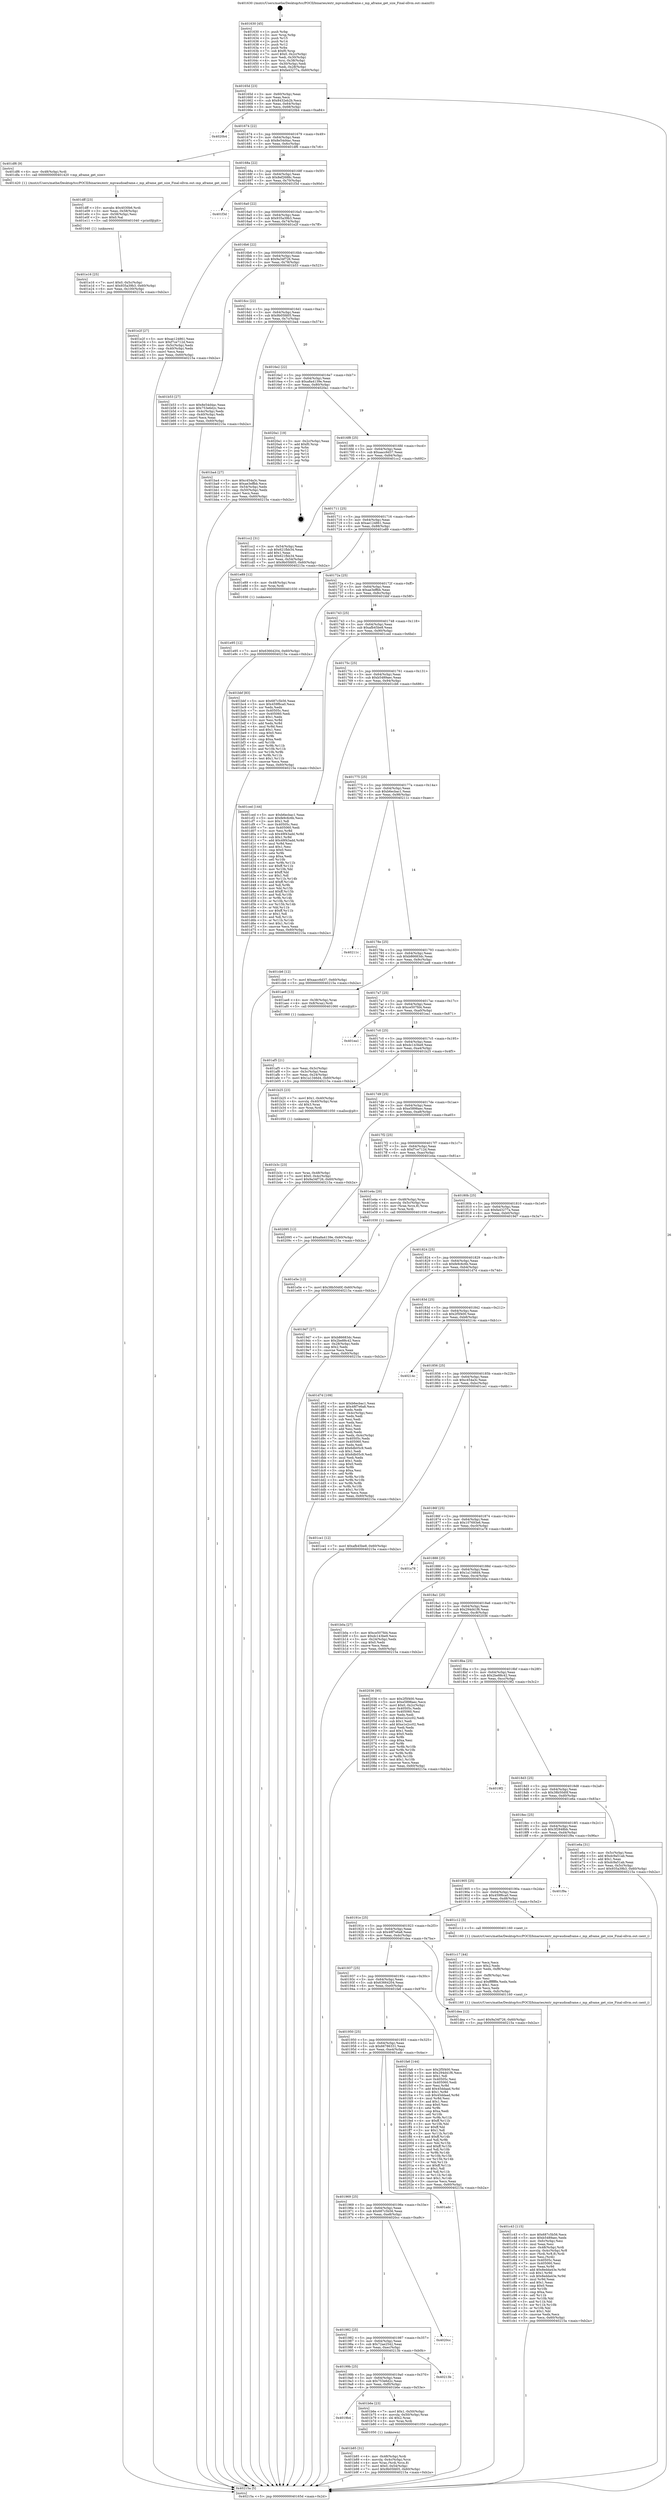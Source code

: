 digraph "0x401630" {
  label = "0x401630 (/mnt/c/Users/mathe/Desktop/tcc/POCII/binaries/extr_mpvaudioaframe.c_mp_aframe_get_size_Final-ollvm.out::main(0))"
  labelloc = "t"
  node[shape=record]

  Entry [label="",width=0.3,height=0.3,shape=circle,fillcolor=black,style=filled]
  "0x40165d" [label="{
     0x40165d [23]\l
     | [instrs]\l
     &nbsp;&nbsp;0x40165d \<+3\>: mov -0x60(%rbp),%eax\l
     &nbsp;&nbsp;0x401660 \<+2\>: mov %eax,%ecx\l
     &nbsp;&nbsp;0x401662 \<+6\>: sub $0x8432eb2b,%ecx\l
     &nbsp;&nbsp;0x401668 \<+3\>: mov %eax,-0x64(%rbp)\l
     &nbsp;&nbsp;0x40166b \<+3\>: mov %ecx,-0x68(%rbp)\l
     &nbsp;&nbsp;0x40166e \<+6\>: je 00000000004020b4 \<main+0xa84\>\l
  }"]
  "0x4020b4" [label="{
     0x4020b4\l
  }", style=dashed]
  "0x401674" [label="{
     0x401674 [22]\l
     | [instrs]\l
     &nbsp;&nbsp;0x401674 \<+5\>: jmp 0000000000401679 \<main+0x49\>\l
     &nbsp;&nbsp;0x401679 \<+3\>: mov -0x64(%rbp),%eax\l
     &nbsp;&nbsp;0x40167c \<+5\>: sub $0x8e54d4ac,%eax\l
     &nbsp;&nbsp;0x401681 \<+3\>: mov %eax,-0x6c(%rbp)\l
     &nbsp;&nbsp;0x401684 \<+6\>: je 0000000000401df6 \<main+0x7c6\>\l
  }"]
  Exit [label="",width=0.3,height=0.3,shape=circle,fillcolor=black,style=filled,peripheries=2]
  "0x401df6" [label="{
     0x401df6 [9]\l
     | [instrs]\l
     &nbsp;&nbsp;0x401df6 \<+4\>: mov -0x48(%rbp),%rdi\l
     &nbsp;&nbsp;0x401dfa \<+5\>: call 0000000000401420 \<mp_aframe_get_size\>\l
     | [calls]\l
     &nbsp;&nbsp;0x401420 \{1\} (/mnt/c/Users/mathe/Desktop/tcc/POCII/binaries/extr_mpvaudioaframe.c_mp_aframe_get_size_Final-ollvm.out::mp_aframe_get_size)\l
  }"]
  "0x40168a" [label="{
     0x40168a [22]\l
     | [instrs]\l
     &nbsp;&nbsp;0x40168a \<+5\>: jmp 000000000040168f \<main+0x5f\>\l
     &nbsp;&nbsp;0x40168f \<+3\>: mov -0x64(%rbp),%eax\l
     &nbsp;&nbsp;0x401692 \<+5\>: sub $0x8ef2688c,%eax\l
     &nbsp;&nbsp;0x401697 \<+3\>: mov %eax,-0x70(%rbp)\l
     &nbsp;&nbsp;0x40169a \<+6\>: je 0000000000401f3d \<main+0x90d\>\l
  }"]
  "0x401e95" [label="{
     0x401e95 [12]\l
     | [instrs]\l
     &nbsp;&nbsp;0x401e95 \<+7\>: movl $0x63664204,-0x60(%rbp)\l
     &nbsp;&nbsp;0x401e9c \<+5\>: jmp 000000000040215a \<main+0xb2a\>\l
  }"]
  "0x401f3d" [label="{
     0x401f3d\l
  }", style=dashed]
  "0x4016a0" [label="{
     0x4016a0 [22]\l
     | [instrs]\l
     &nbsp;&nbsp;0x4016a0 \<+5\>: jmp 00000000004016a5 \<main+0x75\>\l
     &nbsp;&nbsp;0x4016a5 \<+3\>: mov -0x64(%rbp),%eax\l
     &nbsp;&nbsp;0x4016a8 \<+5\>: sub $0x935a39b3,%eax\l
     &nbsp;&nbsp;0x4016ad \<+3\>: mov %eax,-0x74(%rbp)\l
     &nbsp;&nbsp;0x4016b0 \<+6\>: je 0000000000401e2f \<main+0x7ff\>\l
  }"]
  "0x401e5e" [label="{
     0x401e5e [12]\l
     | [instrs]\l
     &nbsp;&nbsp;0x401e5e \<+7\>: movl $0x38b50d0f,-0x60(%rbp)\l
     &nbsp;&nbsp;0x401e65 \<+5\>: jmp 000000000040215a \<main+0xb2a\>\l
  }"]
  "0x401e2f" [label="{
     0x401e2f [27]\l
     | [instrs]\l
     &nbsp;&nbsp;0x401e2f \<+5\>: mov $0xae124861,%eax\l
     &nbsp;&nbsp;0x401e34 \<+5\>: mov $0xf7ce712d,%ecx\l
     &nbsp;&nbsp;0x401e39 \<+3\>: mov -0x5c(%rbp),%edx\l
     &nbsp;&nbsp;0x401e3c \<+3\>: cmp -0x40(%rbp),%edx\l
     &nbsp;&nbsp;0x401e3f \<+3\>: cmovl %ecx,%eax\l
     &nbsp;&nbsp;0x401e42 \<+3\>: mov %eax,-0x60(%rbp)\l
     &nbsp;&nbsp;0x401e45 \<+5\>: jmp 000000000040215a \<main+0xb2a\>\l
  }"]
  "0x4016b6" [label="{
     0x4016b6 [22]\l
     | [instrs]\l
     &nbsp;&nbsp;0x4016b6 \<+5\>: jmp 00000000004016bb \<main+0x8b\>\l
     &nbsp;&nbsp;0x4016bb \<+3\>: mov -0x64(%rbp),%eax\l
     &nbsp;&nbsp;0x4016be \<+5\>: sub $0x9a34f726,%eax\l
     &nbsp;&nbsp;0x4016c3 \<+3\>: mov %eax,-0x78(%rbp)\l
     &nbsp;&nbsp;0x4016c6 \<+6\>: je 0000000000401b53 \<main+0x523\>\l
  }"]
  "0x401e16" [label="{
     0x401e16 [25]\l
     | [instrs]\l
     &nbsp;&nbsp;0x401e16 \<+7\>: movl $0x0,-0x5c(%rbp)\l
     &nbsp;&nbsp;0x401e1d \<+7\>: movl $0x935a39b3,-0x60(%rbp)\l
     &nbsp;&nbsp;0x401e24 \<+6\>: mov %eax,-0x100(%rbp)\l
     &nbsp;&nbsp;0x401e2a \<+5\>: jmp 000000000040215a \<main+0xb2a\>\l
  }"]
  "0x401b53" [label="{
     0x401b53 [27]\l
     | [instrs]\l
     &nbsp;&nbsp;0x401b53 \<+5\>: mov $0x8e54d4ac,%eax\l
     &nbsp;&nbsp;0x401b58 \<+5\>: mov $0x753e6d2c,%ecx\l
     &nbsp;&nbsp;0x401b5d \<+3\>: mov -0x4c(%rbp),%edx\l
     &nbsp;&nbsp;0x401b60 \<+3\>: cmp -0x40(%rbp),%edx\l
     &nbsp;&nbsp;0x401b63 \<+3\>: cmovl %ecx,%eax\l
     &nbsp;&nbsp;0x401b66 \<+3\>: mov %eax,-0x60(%rbp)\l
     &nbsp;&nbsp;0x401b69 \<+5\>: jmp 000000000040215a \<main+0xb2a\>\l
  }"]
  "0x4016cc" [label="{
     0x4016cc [22]\l
     | [instrs]\l
     &nbsp;&nbsp;0x4016cc \<+5\>: jmp 00000000004016d1 \<main+0xa1\>\l
     &nbsp;&nbsp;0x4016d1 \<+3\>: mov -0x64(%rbp),%eax\l
     &nbsp;&nbsp;0x4016d4 \<+5\>: sub $0x9b05fd05,%eax\l
     &nbsp;&nbsp;0x4016d9 \<+3\>: mov %eax,-0x7c(%rbp)\l
     &nbsp;&nbsp;0x4016dc \<+6\>: je 0000000000401ba4 \<main+0x574\>\l
  }"]
  "0x401dff" [label="{
     0x401dff [23]\l
     | [instrs]\l
     &nbsp;&nbsp;0x401dff \<+10\>: movabs $0x4030b6,%rdi\l
     &nbsp;&nbsp;0x401e09 \<+3\>: mov %eax,-0x58(%rbp)\l
     &nbsp;&nbsp;0x401e0c \<+3\>: mov -0x58(%rbp),%esi\l
     &nbsp;&nbsp;0x401e0f \<+2\>: mov $0x0,%al\l
     &nbsp;&nbsp;0x401e11 \<+5\>: call 0000000000401040 \<printf@plt\>\l
     | [calls]\l
     &nbsp;&nbsp;0x401040 \{1\} (unknown)\l
  }"]
  "0x401ba4" [label="{
     0x401ba4 [27]\l
     | [instrs]\l
     &nbsp;&nbsp;0x401ba4 \<+5\>: mov $0xc454a3c,%eax\l
     &nbsp;&nbsp;0x401ba9 \<+5\>: mov $0xae3effbb,%ecx\l
     &nbsp;&nbsp;0x401bae \<+3\>: mov -0x54(%rbp),%edx\l
     &nbsp;&nbsp;0x401bb1 \<+3\>: cmp -0x50(%rbp),%edx\l
     &nbsp;&nbsp;0x401bb4 \<+3\>: cmovl %ecx,%eax\l
     &nbsp;&nbsp;0x401bb7 \<+3\>: mov %eax,-0x60(%rbp)\l
     &nbsp;&nbsp;0x401bba \<+5\>: jmp 000000000040215a \<main+0xb2a\>\l
  }"]
  "0x4016e2" [label="{
     0x4016e2 [22]\l
     | [instrs]\l
     &nbsp;&nbsp;0x4016e2 \<+5\>: jmp 00000000004016e7 \<main+0xb7\>\l
     &nbsp;&nbsp;0x4016e7 \<+3\>: mov -0x64(%rbp),%eax\l
     &nbsp;&nbsp;0x4016ea \<+5\>: sub $0xa8a4139e,%eax\l
     &nbsp;&nbsp;0x4016ef \<+3\>: mov %eax,-0x80(%rbp)\l
     &nbsp;&nbsp;0x4016f2 \<+6\>: je 00000000004020a1 \<main+0xa71\>\l
  }"]
  "0x401c43" [label="{
     0x401c43 [115]\l
     | [instrs]\l
     &nbsp;&nbsp;0x401c43 \<+5\>: mov $0x687c5b56,%ecx\l
     &nbsp;&nbsp;0x401c48 \<+5\>: mov $0xb5489aec,%edx\l
     &nbsp;&nbsp;0x401c4d \<+6\>: mov -0xfc(%rbp),%esi\l
     &nbsp;&nbsp;0x401c53 \<+3\>: imul %eax,%esi\l
     &nbsp;&nbsp;0x401c56 \<+4\>: mov -0x48(%rbp),%rdi\l
     &nbsp;&nbsp;0x401c5a \<+4\>: movslq -0x4c(%rbp),%r8\l
     &nbsp;&nbsp;0x401c5e \<+4\>: mov (%rdi,%r8,8),%rdi\l
     &nbsp;&nbsp;0x401c62 \<+2\>: mov %esi,(%rdi)\l
     &nbsp;&nbsp;0x401c64 \<+7\>: mov 0x40505c,%eax\l
     &nbsp;&nbsp;0x401c6b \<+7\>: mov 0x405060,%esi\l
     &nbsp;&nbsp;0x401c72 \<+3\>: mov %eax,%r9d\l
     &nbsp;&nbsp;0x401c75 \<+7\>: add $0x8edda43e,%r9d\l
     &nbsp;&nbsp;0x401c7c \<+4\>: sub $0x1,%r9d\l
     &nbsp;&nbsp;0x401c80 \<+7\>: sub $0x8edda43e,%r9d\l
     &nbsp;&nbsp;0x401c87 \<+4\>: imul %r9d,%eax\l
     &nbsp;&nbsp;0x401c8b \<+3\>: and $0x1,%eax\l
     &nbsp;&nbsp;0x401c8e \<+3\>: cmp $0x0,%eax\l
     &nbsp;&nbsp;0x401c91 \<+4\>: sete %r10b\l
     &nbsp;&nbsp;0x401c95 \<+3\>: cmp $0xa,%esi\l
     &nbsp;&nbsp;0x401c98 \<+4\>: setl %r11b\l
     &nbsp;&nbsp;0x401c9c \<+3\>: mov %r10b,%bl\l
     &nbsp;&nbsp;0x401c9f \<+3\>: and %r11b,%bl\l
     &nbsp;&nbsp;0x401ca2 \<+3\>: xor %r11b,%r10b\l
     &nbsp;&nbsp;0x401ca5 \<+3\>: or %r10b,%bl\l
     &nbsp;&nbsp;0x401ca8 \<+3\>: test $0x1,%bl\l
     &nbsp;&nbsp;0x401cab \<+3\>: cmovne %edx,%ecx\l
     &nbsp;&nbsp;0x401cae \<+3\>: mov %ecx,-0x60(%rbp)\l
     &nbsp;&nbsp;0x401cb1 \<+5\>: jmp 000000000040215a \<main+0xb2a\>\l
  }"]
  "0x4020a1" [label="{
     0x4020a1 [19]\l
     | [instrs]\l
     &nbsp;&nbsp;0x4020a1 \<+3\>: mov -0x2c(%rbp),%eax\l
     &nbsp;&nbsp;0x4020a4 \<+7\>: add $0xf0,%rsp\l
     &nbsp;&nbsp;0x4020ab \<+1\>: pop %rbx\l
     &nbsp;&nbsp;0x4020ac \<+2\>: pop %r12\l
     &nbsp;&nbsp;0x4020ae \<+2\>: pop %r14\l
     &nbsp;&nbsp;0x4020b0 \<+2\>: pop %r15\l
     &nbsp;&nbsp;0x4020b2 \<+1\>: pop %rbp\l
     &nbsp;&nbsp;0x4020b3 \<+1\>: ret\l
  }"]
  "0x4016f8" [label="{
     0x4016f8 [25]\l
     | [instrs]\l
     &nbsp;&nbsp;0x4016f8 \<+5\>: jmp 00000000004016fd \<main+0xcd\>\l
     &nbsp;&nbsp;0x4016fd \<+3\>: mov -0x64(%rbp),%eax\l
     &nbsp;&nbsp;0x401700 \<+5\>: sub $0xaacc6d37,%eax\l
     &nbsp;&nbsp;0x401705 \<+6\>: mov %eax,-0x84(%rbp)\l
     &nbsp;&nbsp;0x40170b \<+6\>: je 0000000000401cc2 \<main+0x692\>\l
  }"]
  "0x401c17" [label="{
     0x401c17 [44]\l
     | [instrs]\l
     &nbsp;&nbsp;0x401c17 \<+2\>: xor %ecx,%ecx\l
     &nbsp;&nbsp;0x401c19 \<+5\>: mov $0x2,%edx\l
     &nbsp;&nbsp;0x401c1e \<+6\>: mov %edx,-0xf8(%rbp)\l
     &nbsp;&nbsp;0x401c24 \<+1\>: cltd\l
     &nbsp;&nbsp;0x401c25 \<+6\>: mov -0xf8(%rbp),%esi\l
     &nbsp;&nbsp;0x401c2b \<+2\>: idiv %esi\l
     &nbsp;&nbsp;0x401c2d \<+6\>: imul $0xfffffffe,%edx,%edx\l
     &nbsp;&nbsp;0x401c33 \<+3\>: sub $0x1,%ecx\l
     &nbsp;&nbsp;0x401c36 \<+2\>: sub %ecx,%edx\l
     &nbsp;&nbsp;0x401c38 \<+6\>: mov %edx,-0xfc(%rbp)\l
     &nbsp;&nbsp;0x401c3e \<+5\>: call 0000000000401160 \<next_i\>\l
     | [calls]\l
     &nbsp;&nbsp;0x401160 \{1\} (/mnt/c/Users/mathe/Desktop/tcc/POCII/binaries/extr_mpvaudioaframe.c_mp_aframe_get_size_Final-ollvm.out::next_i)\l
  }"]
  "0x401cc2" [label="{
     0x401cc2 [31]\l
     | [instrs]\l
     &nbsp;&nbsp;0x401cc2 \<+3\>: mov -0x54(%rbp),%eax\l
     &nbsp;&nbsp;0x401cc5 \<+5\>: sub $0x621fbb34,%eax\l
     &nbsp;&nbsp;0x401cca \<+3\>: add $0x1,%eax\l
     &nbsp;&nbsp;0x401ccd \<+5\>: add $0x621fbb34,%eax\l
     &nbsp;&nbsp;0x401cd2 \<+3\>: mov %eax,-0x54(%rbp)\l
     &nbsp;&nbsp;0x401cd5 \<+7\>: movl $0x9b05fd05,-0x60(%rbp)\l
     &nbsp;&nbsp;0x401cdc \<+5\>: jmp 000000000040215a \<main+0xb2a\>\l
  }"]
  "0x401711" [label="{
     0x401711 [25]\l
     | [instrs]\l
     &nbsp;&nbsp;0x401711 \<+5\>: jmp 0000000000401716 \<main+0xe6\>\l
     &nbsp;&nbsp;0x401716 \<+3\>: mov -0x64(%rbp),%eax\l
     &nbsp;&nbsp;0x401719 \<+5\>: sub $0xae124861,%eax\l
     &nbsp;&nbsp;0x40171e \<+6\>: mov %eax,-0x88(%rbp)\l
     &nbsp;&nbsp;0x401724 \<+6\>: je 0000000000401e89 \<main+0x859\>\l
  }"]
  "0x401b85" [label="{
     0x401b85 [31]\l
     | [instrs]\l
     &nbsp;&nbsp;0x401b85 \<+4\>: mov -0x48(%rbp),%rdi\l
     &nbsp;&nbsp;0x401b89 \<+4\>: movslq -0x4c(%rbp),%rcx\l
     &nbsp;&nbsp;0x401b8d \<+4\>: mov %rax,(%rdi,%rcx,8)\l
     &nbsp;&nbsp;0x401b91 \<+7\>: movl $0x0,-0x54(%rbp)\l
     &nbsp;&nbsp;0x401b98 \<+7\>: movl $0x9b05fd05,-0x60(%rbp)\l
     &nbsp;&nbsp;0x401b9f \<+5\>: jmp 000000000040215a \<main+0xb2a\>\l
  }"]
  "0x401e89" [label="{
     0x401e89 [12]\l
     | [instrs]\l
     &nbsp;&nbsp;0x401e89 \<+4\>: mov -0x48(%rbp),%rax\l
     &nbsp;&nbsp;0x401e8d \<+3\>: mov %rax,%rdi\l
     &nbsp;&nbsp;0x401e90 \<+5\>: call 0000000000401030 \<free@plt\>\l
     | [calls]\l
     &nbsp;&nbsp;0x401030 \{1\} (unknown)\l
  }"]
  "0x40172a" [label="{
     0x40172a [25]\l
     | [instrs]\l
     &nbsp;&nbsp;0x40172a \<+5\>: jmp 000000000040172f \<main+0xff\>\l
     &nbsp;&nbsp;0x40172f \<+3\>: mov -0x64(%rbp),%eax\l
     &nbsp;&nbsp;0x401732 \<+5\>: sub $0xae3effbb,%eax\l
     &nbsp;&nbsp;0x401737 \<+6\>: mov %eax,-0x8c(%rbp)\l
     &nbsp;&nbsp;0x40173d \<+6\>: je 0000000000401bbf \<main+0x58f\>\l
  }"]
  "0x4019b4" [label="{
     0x4019b4\l
  }", style=dashed]
  "0x401bbf" [label="{
     0x401bbf [83]\l
     | [instrs]\l
     &nbsp;&nbsp;0x401bbf \<+5\>: mov $0x687c5b56,%eax\l
     &nbsp;&nbsp;0x401bc4 \<+5\>: mov $0x459f6ca0,%ecx\l
     &nbsp;&nbsp;0x401bc9 \<+2\>: xor %edx,%edx\l
     &nbsp;&nbsp;0x401bcb \<+7\>: mov 0x40505c,%esi\l
     &nbsp;&nbsp;0x401bd2 \<+7\>: mov 0x405060,%edi\l
     &nbsp;&nbsp;0x401bd9 \<+3\>: sub $0x1,%edx\l
     &nbsp;&nbsp;0x401bdc \<+3\>: mov %esi,%r8d\l
     &nbsp;&nbsp;0x401bdf \<+3\>: add %edx,%r8d\l
     &nbsp;&nbsp;0x401be2 \<+4\>: imul %r8d,%esi\l
     &nbsp;&nbsp;0x401be6 \<+3\>: and $0x1,%esi\l
     &nbsp;&nbsp;0x401be9 \<+3\>: cmp $0x0,%esi\l
     &nbsp;&nbsp;0x401bec \<+4\>: sete %r9b\l
     &nbsp;&nbsp;0x401bf0 \<+3\>: cmp $0xa,%edi\l
     &nbsp;&nbsp;0x401bf3 \<+4\>: setl %r10b\l
     &nbsp;&nbsp;0x401bf7 \<+3\>: mov %r9b,%r11b\l
     &nbsp;&nbsp;0x401bfa \<+3\>: and %r10b,%r11b\l
     &nbsp;&nbsp;0x401bfd \<+3\>: xor %r10b,%r9b\l
     &nbsp;&nbsp;0x401c00 \<+3\>: or %r9b,%r11b\l
     &nbsp;&nbsp;0x401c03 \<+4\>: test $0x1,%r11b\l
     &nbsp;&nbsp;0x401c07 \<+3\>: cmovne %ecx,%eax\l
     &nbsp;&nbsp;0x401c0a \<+3\>: mov %eax,-0x60(%rbp)\l
     &nbsp;&nbsp;0x401c0d \<+5\>: jmp 000000000040215a \<main+0xb2a\>\l
  }"]
  "0x401743" [label="{
     0x401743 [25]\l
     | [instrs]\l
     &nbsp;&nbsp;0x401743 \<+5\>: jmp 0000000000401748 \<main+0x118\>\l
     &nbsp;&nbsp;0x401748 \<+3\>: mov -0x64(%rbp),%eax\l
     &nbsp;&nbsp;0x40174b \<+5\>: sub $0xafb45be8,%eax\l
     &nbsp;&nbsp;0x401750 \<+6\>: mov %eax,-0x90(%rbp)\l
     &nbsp;&nbsp;0x401756 \<+6\>: je 0000000000401ced \<main+0x6bd\>\l
  }"]
  "0x401b6e" [label="{
     0x401b6e [23]\l
     | [instrs]\l
     &nbsp;&nbsp;0x401b6e \<+7\>: movl $0x1,-0x50(%rbp)\l
     &nbsp;&nbsp;0x401b75 \<+4\>: movslq -0x50(%rbp),%rax\l
     &nbsp;&nbsp;0x401b79 \<+4\>: shl $0x2,%rax\l
     &nbsp;&nbsp;0x401b7d \<+3\>: mov %rax,%rdi\l
     &nbsp;&nbsp;0x401b80 \<+5\>: call 0000000000401050 \<malloc@plt\>\l
     | [calls]\l
     &nbsp;&nbsp;0x401050 \{1\} (unknown)\l
  }"]
  "0x401ced" [label="{
     0x401ced [144]\l
     | [instrs]\l
     &nbsp;&nbsp;0x401ced \<+5\>: mov $0xb6ecbac1,%eax\l
     &nbsp;&nbsp;0x401cf2 \<+5\>: mov $0xfe9c6c6b,%ecx\l
     &nbsp;&nbsp;0x401cf7 \<+2\>: mov $0x1,%dl\l
     &nbsp;&nbsp;0x401cf9 \<+7\>: mov 0x40505c,%esi\l
     &nbsp;&nbsp;0x401d00 \<+7\>: mov 0x405060,%edi\l
     &nbsp;&nbsp;0x401d07 \<+3\>: mov %esi,%r8d\l
     &nbsp;&nbsp;0x401d0a \<+7\>: sub $0x49f43add,%r8d\l
     &nbsp;&nbsp;0x401d11 \<+4\>: sub $0x1,%r8d\l
     &nbsp;&nbsp;0x401d15 \<+7\>: add $0x49f43add,%r8d\l
     &nbsp;&nbsp;0x401d1c \<+4\>: imul %r8d,%esi\l
     &nbsp;&nbsp;0x401d20 \<+3\>: and $0x1,%esi\l
     &nbsp;&nbsp;0x401d23 \<+3\>: cmp $0x0,%esi\l
     &nbsp;&nbsp;0x401d26 \<+4\>: sete %r9b\l
     &nbsp;&nbsp;0x401d2a \<+3\>: cmp $0xa,%edi\l
     &nbsp;&nbsp;0x401d2d \<+4\>: setl %r10b\l
     &nbsp;&nbsp;0x401d31 \<+3\>: mov %r9b,%r11b\l
     &nbsp;&nbsp;0x401d34 \<+4\>: xor $0xff,%r11b\l
     &nbsp;&nbsp;0x401d38 \<+3\>: mov %r10b,%bl\l
     &nbsp;&nbsp;0x401d3b \<+3\>: xor $0xff,%bl\l
     &nbsp;&nbsp;0x401d3e \<+3\>: xor $0x1,%dl\l
     &nbsp;&nbsp;0x401d41 \<+3\>: mov %r11b,%r14b\l
     &nbsp;&nbsp;0x401d44 \<+4\>: and $0xff,%r14b\l
     &nbsp;&nbsp;0x401d48 \<+3\>: and %dl,%r9b\l
     &nbsp;&nbsp;0x401d4b \<+3\>: mov %bl,%r15b\l
     &nbsp;&nbsp;0x401d4e \<+4\>: and $0xff,%r15b\l
     &nbsp;&nbsp;0x401d52 \<+3\>: and %dl,%r10b\l
     &nbsp;&nbsp;0x401d55 \<+3\>: or %r9b,%r14b\l
     &nbsp;&nbsp;0x401d58 \<+3\>: or %r10b,%r15b\l
     &nbsp;&nbsp;0x401d5b \<+3\>: xor %r15b,%r14b\l
     &nbsp;&nbsp;0x401d5e \<+3\>: or %bl,%r11b\l
     &nbsp;&nbsp;0x401d61 \<+4\>: xor $0xff,%r11b\l
     &nbsp;&nbsp;0x401d65 \<+3\>: or $0x1,%dl\l
     &nbsp;&nbsp;0x401d68 \<+3\>: and %dl,%r11b\l
     &nbsp;&nbsp;0x401d6b \<+3\>: or %r11b,%r14b\l
     &nbsp;&nbsp;0x401d6e \<+4\>: test $0x1,%r14b\l
     &nbsp;&nbsp;0x401d72 \<+3\>: cmovne %ecx,%eax\l
     &nbsp;&nbsp;0x401d75 \<+3\>: mov %eax,-0x60(%rbp)\l
     &nbsp;&nbsp;0x401d78 \<+5\>: jmp 000000000040215a \<main+0xb2a\>\l
  }"]
  "0x40175c" [label="{
     0x40175c [25]\l
     | [instrs]\l
     &nbsp;&nbsp;0x40175c \<+5\>: jmp 0000000000401761 \<main+0x131\>\l
     &nbsp;&nbsp;0x401761 \<+3\>: mov -0x64(%rbp),%eax\l
     &nbsp;&nbsp;0x401764 \<+5\>: sub $0xb5489aec,%eax\l
     &nbsp;&nbsp;0x401769 \<+6\>: mov %eax,-0x94(%rbp)\l
     &nbsp;&nbsp;0x40176f \<+6\>: je 0000000000401cb6 \<main+0x686\>\l
  }"]
  "0x40199b" [label="{
     0x40199b [25]\l
     | [instrs]\l
     &nbsp;&nbsp;0x40199b \<+5\>: jmp 00000000004019a0 \<main+0x370\>\l
     &nbsp;&nbsp;0x4019a0 \<+3\>: mov -0x64(%rbp),%eax\l
     &nbsp;&nbsp;0x4019a3 \<+5\>: sub $0x753e6d2c,%eax\l
     &nbsp;&nbsp;0x4019a8 \<+6\>: mov %eax,-0xf0(%rbp)\l
     &nbsp;&nbsp;0x4019ae \<+6\>: je 0000000000401b6e \<main+0x53e\>\l
  }"]
  "0x401cb6" [label="{
     0x401cb6 [12]\l
     | [instrs]\l
     &nbsp;&nbsp;0x401cb6 \<+7\>: movl $0xaacc6d37,-0x60(%rbp)\l
     &nbsp;&nbsp;0x401cbd \<+5\>: jmp 000000000040215a \<main+0xb2a\>\l
  }"]
  "0x401775" [label="{
     0x401775 [25]\l
     | [instrs]\l
     &nbsp;&nbsp;0x401775 \<+5\>: jmp 000000000040177a \<main+0x14a\>\l
     &nbsp;&nbsp;0x40177a \<+3\>: mov -0x64(%rbp),%eax\l
     &nbsp;&nbsp;0x40177d \<+5\>: sub $0xb6ecbac1,%eax\l
     &nbsp;&nbsp;0x401782 \<+6\>: mov %eax,-0x98(%rbp)\l
     &nbsp;&nbsp;0x401788 \<+6\>: je 000000000040211c \<main+0xaec\>\l
  }"]
  "0x40213b" [label="{
     0x40213b\l
  }", style=dashed]
  "0x40211c" [label="{
     0x40211c\l
  }", style=dashed]
  "0x40178e" [label="{
     0x40178e [25]\l
     | [instrs]\l
     &nbsp;&nbsp;0x40178e \<+5\>: jmp 0000000000401793 \<main+0x163\>\l
     &nbsp;&nbsp;0x401793 \<+3\>: mov -0x64(%rbp),%eax\l
     &nbsp;&nbsp;0x401796 \<+5\>: sub $0xb86683dc,%eax\l
     &nbsp;&nbsp;0x40179b \<+6\>: mov %eax,-0x9c(%rbp)\l
     &nbsp;&nbsp;0x4017a1 \<+6\>: je 0000000000401ae8 \<main+0x4b8\>\l
  }"]
  "0x401982" [label="{
     0x401982 [25]\l
     | [instrs]\l
     &nbsp;&nbsp;0x401982 \<+5\>: jmp 0000000000401987 \<main+0x357\>\l
     &nbsp;&nbsp;0x401987 \<+3\>: mov -0x64(%rbp),%eax\l
     &nbsp;&nbsp;0x40198a \<+5\>: sub $0x72ae2542,%eax\l
     &nbsp;&nbsp;0x40198f \<+6\>: mov %eax,-0xec(%rbp)\l
     &nbsp;&nbsp;0x401995 \<+6\>: je 000000000040213b \<main+0xb0b\>\l
  }"]
  "0x401ae8" [label="{
     0x401ae8 [13]\l
     | [instrs]\l
     &nbsp;&nbsp;0x401ae8 \<+4\>: mov -0x38(%rbp),%rax\l
     &nbsp;&nbsp;0x401aec \<+4\>: mov 0x8(%rax),%rdi\l
     &nbsp;&nbsp;0x401af0 \<+5\>: call 0000000000401060 \<atoi@plt\>\l
     | [calls]\l
     &nbsp;&nbsp;0x401060 \{1\} (unknown)\l
  }"]
  "0x4017a7" [label="{
     0x4017a7 [25]\l
     | [instrs]\l
     &nbsp;&nbsp;0x4017a7 \<+5\>: jmp 00000000004017ac \<main+0x17c\>\l
     &nbsp;&nbsp;0x4017ac \<+3\>: mov -0x64(%rbp),%eax\l
     &nbsp;&nbsp;0x4017af \<+5\>: sub $0xce507fd4,%eax\l
     &nbsp;&nbsp;0x4017b4 \<+6\>: mov %eax,-0xa0(%rbp)\l
     &nbsp;&nbsp;0x4017ba \<+6\>: je 0000000000401ea1 \<main+0x871\>\l
  }"]
  "0x4020cc" [label="{
     0x4020cc\l
  }", style=dashed]
  "0x401ea1" [label="{
     0x401ea1\l
  }", style=dashed]
  "0x4017c0" [label="{
     0x4017c0 [25]\l
     | [instrs]\l
     &nbsp;&nbsp;0x4017c0 \<+5\>: jmp 00000000004017c5 \<main+0x195\>\l
     &nbsp;&nbsp;0x4017c5 \<+3\>: mov -0x64(%rbp),%eax\l
     &nbsp;&nbsp;0x4017c8 \<+5\>: sub $0xdc143be9,%eax\l
     &nbsp;&nbsp;0x4017cd \<+6\>: mov %eax,-0xa4(%rbp)\l
     &nbsp;&nbsp;0x4017d3 \<+6\>: je 0000000000401b25 \<main+0x4f5\>\l
  }"]
  "0x401969" [label="{
     0x401969 [25]\l
     | [instrs]\l
     &nbsp;&nbsp;0x401969 \<+5\>: jmp 000000000040196e \<main+0x33e\>\l
     &nbsp;&nbsp;0x40196e \<+3\>: mov -0x64(%rbp),%eax\l
     &nbsp;&nbsp;0x401971 \<+5\>: sub $0x687c5b56,%eax\l
     &nbsp;&nbsp;0x401976 \<+6\>: mov %eax,-0xe8(%rbp)\l
     &nbsp;&nbsp;0x40197c \<+6\>: je 00000000004020cc \<main+0xa9c\>\l
  }"]
  "0x401b25" [label="{
     0x401b25 [23]\l
     | [instrs]\l
     &nbsp;&nbsp;0x401b25 \<+7\>: movl $0x1,-0x40(%rbp)\l
     &nbsp;&nbsp;0x401b2c \<+4\>: movslq -0x40(%rbp),%rax\l
     &nbsp;&nbsp;0x401b30 \<+4\>: shl $0x3,%rax\l
     &nbsp;&nbsp;0x401b34 \<+3\>: mov %rax,%rdi\l
     &nbsp;&nbsp;0x401b37 \<+5\>: call 0000000000401050 \<malloc@plt\>\l
     | [calls]\l
     &nbsp;&nbsp;0x401050 \{1\} (unknown)\l
  }"]
  "0x4017d9" [label="{
     0x4017d9 [25]\l
     | [instrs]\l
     &nbsp;&nbsp;0x4017d9 \<+5\>: jmp 00000000004017de \<main+0x1ae\>\l
     &nbsp;&nbsp;0x4017de \<+3\>: mov -0x64(%rbp),%eax\l
     &nbsp;&nbsp;0x4017e1 \<+5\>: sub $0xe5898aec,%eax\l
     &nbsp;&nbsp;0x4017e6 \<+6\>: mov %eax,-0xa8(%rbp)\l
     &nbsp;&nbsp;0x4017ec \<+6\>: je 0000000000402095 \<main+0xa65\>\l
  }"]
  "0x401adc" [label="{
     0x401adc\l
  }", style=dashed]
  "0x402095" [label="{
     0x402095 [12]\l
     | [instrs]\l
     &nbsp;&nbsp;0x402095 \<+7\>: movl $0xa8a4139e,-0x60(%rbp)\l
     &nbsp;&nbsp;0x40209c \<+5\>: jmp 000000000040215a \<main+0xb2a\>\l
  }"]
  "0x4017f2" [label="{
     0x4017f2 [25]\l
     | [instrs]\l
     &nbsp;&nbsp;0x4017f2 \<+5\>: jmp 00000000004017f7 \<main+0x1c7\>\l
     &nbsp;&nbsp;0x4017f7 \<+3\>: mov -0x64(%rbp),%eax\l
     &nbsp;&nbsp;0x4017fa \<+5\>: sub $0xf7ce712d,%eax\l
     &nbsp;&nbsp;0x4017ff \<+6\>: mov %eax,-0xac(%rbp)\l
     &nbsp;&nbsp;0x401805 \<+6\>: je 0000000000401e4a \<main+0x81a\>\l
  }"]
  "0x401950" [label="{
     0x401950 [25]\l
     | [instrs]\l
     &nbsp;&nbsp;0x401950 \<+5\>: jmp 0000000000401955 \<main+0x325\>\l
     &nbsp;&nbsp;0x401955 \<+3\>: mov -0x64(%rbp),%eax\l
     &nbsp;&nbsp;0x401958 \<+5\>: sub $0x66786331,%eax\l
     &nbsp;&nbsp;0x40195d \<+6\>: mov %eax,-0xe4(%rbp)\l
     &nbsp;&nbsp;0x401963 \<+6\>: je 0000000000401adc \<main+0x4ac\>\l
  }"]
  "0x401e4a" [label="{
     0x401e4a [20]\l
     | [instrs]\l
     &nbsp;&nbsp;0x401e4a \<+4\>: mov -0x48(%rbp),%rax\l
     &nbsp;&nbsp;0x401e4e \<+4\>: movslq -0x5c(%rbp),%rcx\l
     &nbsp;&nbsp;0x401e52 \<+4\>: mov (%rax,%rcx,8),%rax\l
     &nbsp;&nbsp;0x401e56 \<+3\>: mov %rax,%rdi\l
     &nbsp;&nbsp;0x401e59 \<+5\>: call 0000000000401030 \<free@plt\>\l
     | [calls]\l
     &nbsp;&nbsp;0x401030 \{1\} (unknown)\l
  }"]
  "0x40180b" [label="{
     0x40180b [25]\l
     | [instrs]\l
     &nbsp;&nbsp;0x40180b \<+5\>: jmp 0000000000401810 \<main+0x1e0\>\l
     &nbsp;&nbsp;0x401810 \<+3\>: mov -0x64(%rbp),%eax\l
     &nbsp;&nbsp;0x401813 \<+5\>: sub $0xfa43277a,%eax\l
     &nbsp;&nbsp;0x401818 \<+6\>: mov %eax,-0xb0(%rbp)\l
     &nbsp;&nbsp;0x40181e \<+6\>: je 00000000004019d7 \<main+0x3a7\>\l
  }"]
  "0x401fa6" [label="{
     0x401fa6 [144]\l
     | [instrs]\l
     &nbsp;&nbsp;0x401fa6 \<+5\>: mov $0x2f5f400,%eax\l
     &nbsp;&nbsp;0x401fab \<+5\>: mov $0x294d41f6,%ecx\l
     &nbsp;&nbsp;0x401fb0 \<+2\>: mov $0x1,%dl\l
     &nbsp;&nbsp;0x401fb2 \<+7\>: mov 0x40505c,%esi\l
     &nbsp;&nbsp;0x401fb9 \<+7\>: mov 0x405060,%edi\l
     &nbsp;&nbsp;0x401fc0 \<+3\>: mov %esi,%r8d\l
     &nbsp;&nbsp;0x401fc3 \<+7\>: add $0x45ddaad,%r8d\l
     &nbsp;&nbsp;0x401fca \<+4\>: sub $0x1,%r8d\l
     &nbsp;&nbsp;0x401fce \<+7\>: sub $0x45ddaad,%r8d\l
     &nbsp;&nbsp;0x401fd5 \<+4\>: imul %r8d,%esi\l
     &nbsp;&nbsp;0x401fd9 \<+3\>: and $0x1,%esi\l
     &nbsp;&nbsp;0x401fdc \<+3\>: cmp $0x0,%esi\l
     &nbsp;&nbsp;0x401fdf \<+4\>: sete %r9b\l
     &nbsp;&nbsp;0x401fe3 \<+3\>: cmp $0xa,%edi\l
     &nbsp;&nbsp;0x401fe6 \<+4\>: setl %r10b\l
     &nbsp;&nbsp;0x401fea \<+3\>: mov %r9b,%r11b\l
     &nbsp;&nbsp;0x401fed \<+4\>: xor $0xff,%r11b\l
     &nbsp;&nbsp;0x401ff1 \<+3\>: mov %r10b,%bl\l
     &nbsp;&nbsp;0x401ff4 \<+3\>: xor $0xff,%bl\l
     &nbsp;&nbsp;0x401ff7 \<+3\>: xor $0x1,%dl\l
     &nbsp;&nbsp;0x401ffa \<+3\>: mov %r11b,%r14b\l
     &nbsp;&nbsp;0x401ffd \<+4\>: and $0xff,%r14b\l
     &nbsp;&nbsp;0x402001 \<+3\>: and %dl,%r9b\l
     &nbsp;&nbsp;0x402004 \<+3\>: mov %bl,%r15b\l
     &nbsp;&nbsp;0x402007 \<+4\>: and $0xff,%r15b\l
     &nbsp;&nbsp;0x40200b \<+3\>: and %dl,%r10b\l
     &nbsp;&nbsp;0x40200e \<+3\>: or %r9b,%r14b\l
     &nbsp;&nbsp;0x402011 \<+3\>: or %r10b,%r15b\l
     &nbsp;&nbsp;0x402014 \<+3\>: xor %r15b,%r14b\l
     &nbsp;&nbsp;0x402017 \<+3\>: or %bl,%r11b\l
     &nbsp;&nbsp;0x40201a \<+4\>: xor $0xff,%r11b\l
     &nbsp;&nbsp;0x40201e \<+3\>: or $0x1,%dl\l
     &nbsp;&nbsp;0x402021 \<+3\>: and %dl,%r11b\l
     &nbsp;&nbsp;0x402024 \<+3\>: or %r11b,%r14b\l
     &nbsp;&nbsp;0x402027 \<+4\>: test $0x1,%r14b\l
     &nbsp;&nbsp;0x40202b \<+3\>: cmovne %ecx,%eax\l
     &nbsp;&nbsp;0x40202e \<+3\>: mov %eax,-0x60(%rbp)\l
     &nbsp;&nbsp;0x402031 \<+5\>: jmp 000000000040215a \<main+0xb2a\>\l
  }"]
  "0x4019d7" [label="{
     0x4019d7 [27]\l
     | [instrs]\l
     &nbsp;&nbsp;0x4019d7 \<+5\>: mov $0xb86683dc,%eax\l
     &nbsp;&nbsp;0x4019dc \<+5\>: mov $0x2be88c42,%ecx\l
     &nbsp;&nbsp;0x4019e1 \<+3\>: mov -0x28(%rbp),%edx\l
     &nbsp;&nbsp;0x4019e4 \<+3\>: cmp $0x2,%edx\l
     &nbsp;&nbsp;0x4019e7 \<+3\>: cmovne %ecx,%eax\l
     &nbsp;&nbsp;0x4019ea \<+3\>: mov %eax,-0x60(%rbp)\l
     &nbsp;&nbsp;0x4019ed \<+5\>: jmp 000000000040215a \<main+0xb2a\>\l
  }"]
  "0x401824" [label="{
     0x401824 [25]\l
     | [instrs]\l
     &nbsp;&nbsp;0x401824 \<+5\>: jmp 0000000000401829 \<main+0x1f9\>\l
     &nbsp;&nbsp;0x401829 \<+3\>: mov -0x64(%rbp),%eax\l
     &nbsp;&nbsp;0x40182c \<+5\>: sub $0xfe9c6c6b,%eax\l
     &nbsp;&nbsp;0x401831 \<+6\>: mov %eax,-0xb4(%rbp)\l
     &nbsp;&nbsp;0x401837 \<+6\>: je 0000000000401d7d \<main+0x74d\>\l
  }"]
  "0x40215a" [label="{
     0x40215a [5]\l
     | [instrs]\l
     &nbsp;&nbsp;0x40215a \<+5\>: jmp 000000000040165d \<main+0x2d\>\l
  }"]
  "0x401630" [label="{
     0x401630 [45]\l
     | [instrs]\l
     &nbsp;&nbsp;0x401630 \<+1\>: push %rbp\l
     &nbsp;&nbsp;0x401631 \<+3\>: mov %rsp,%rbp\l
     &nbsp;&nbsp;0x401634 \<+2\>: push %r15\l
     &nbsp;&nbsp;0x401636 \<+2\>: push %r14\l
     &nbsp;&nbsp;0x401638 \<+2\>: push %r12\l
     &nbsp;&nbsp;0x40163a \<+1\>: push %rbx\l
     &nbsp;&nbsp;0x40163b \<+7\>: sub $0xf0,%rsp\l
     &nbsp;&nbsp;0x401642 \<+7\>: movl $0x0,-0x2c(%rbp)\l
     &nbsp;&nbsp;0x401649 \<+3\>: mov %edi,-0x30(%rbp)\l
     &nbsp;&nbsp;0x40164c \<+4\>: mov %rsi,-0x38(%rbp)\l
     &nbsp;&nbsp;0x401650 \<+3\>: mov -0x30(%rbp),%edi\l
     &nbsp;&nbsp;0x401653 \<+3\>: mov %edi,-0x28(%rbp)\l
     &nbsp;&nbsp;0x401656 \<+7\>: movl $0xfa43277a,-0x60(%rbp)\l
  }"]
  "0x401af5" [label="{
     0x401af5 [21]\l
     | [instrs]\l
     &nbsp;&nbsp;0x401af5 \<+3\>: mov %eax,-0x3c(%rbp)\l
     &nbsp;&nbsp;0x401af8 \<+3\>: mov -0x3c(%rbp),%eax\l
     &nbsp;&nbsp;0x401afb \<+3\>: mov %eax,-0x24(%rbp)\l
     &nbsp;&nbsp;0x401afe \<+7\>: movl $0x1a1346d4,-0x60(%rbp)\l
     &nbsp;&nbsp;0x401b05 \<+5\>: jmp 000000000040215a \<main+0xb2a\>\l
  }"]
  "0x401937" [label="{
     0x401937 [25]\l
     | [instrs]\l
     &nbsp;&nbsp;0x401937 \<+5\>: jmp 000000000040193c \<main+0x30c\>\l
     &nbsp;&nbsp;0x40193c \<+3\>: mov -0x64(%rbp),%eax\l
     &nbsp;&nbsp;0x40193f \<+5\>: sub $0x63664204,%eax\l
     &nbsp;&nbsp;0x401944 \<+6\>: mov %eax,-0xe0(%rbp)\l
     &nbsp;&nbsp;0x40194a \<+6\>: je 0000000000401fa6 \<main+0x976\>\l
  }"]
  "0x401d7d" [label="{
     0x401d7d [109]\l
     | [instrs]\l
     &nbsp;&nbsp;0x401d7d \<+5\>: mov $0xb6ecbac1,%eax\l
     &nbsp;&nbsp;0x401d82 \<+5\>: mov $0x48f7e6a8,%ecx\l
     &nbsp;&nbsp;0x401d87 \<+2\>: xor %edx,%edx\l
     &nbsp;&nbsp;0x401d89 \<+3\>: mov -0x4c(%rbp),%esi\l
     &nbsp;&nbsp;0x401d8c \<+2\>: mov %edx,%edi\l
     &nbsp;&nbsp;0x401d8e \<+2\>: sub %esi,%edi\l
     &nbsp;&nbsp;0x401d90 \<+2\>: mov %edx,%esi\l
     &nbsp;&nbsp;0x401d92 \<+3\>: sub $0x1,%esi\l
     &nbsp;&nbsp;0x401d95 \<+2\>: add %esi,%edi\l
     &nbsp;&nbsp;0x401d97 \<+2\>: sub %edi,%edx\l
     &nbsp;&nbsp;0x401d99 \<+3\>: mov %edx,-0x4c(%rbp)\l
     &nbsp;&nbsp;0x401d9c \<+7\>: mov 0x40505c,%edx\l
     &nbsp;&nbsp;0x401da3 \<+7\>: mov 0x405060,%esi\l
     &nbsp;&nbsp;0x401daa \<+2\>: mov %edx,%edi\l
     &nbsp;&nbsp;0x401dac \<+6\>: add $0x6db05c9,%edi\l
     &nbsp;&nbsp;0x401db2 \<+3\>: sub $0x1,%edi\l
     &nbsp;&nbsp;0x401db5 \<+6\>: sub $0x6db05c9,%edi\l
     &nbsp;&nbsp;0x401dbb \<+3\>: imul %edi,%edx\l
     &nbsp;&nbsp;0x401dbe \<+3\>: and $0x1,%edx\l
     &nbsp;&nbsp;0x401dc1 \<+3\>: cmp $0x0,%edx\l
     &nbsp;&nbsp;0x401dc4 \<+4\>: sete %r8b\l
     &nbsp;&nbsp;0x401dc8 \<+3\>: cmp $0xa,%esi\l
     &nbsp;&nbsp;0x401dcb \<+4\>: setl %r9b\l
     &nbsp;&nbsp;0x401dcf \<+3\>: mov %r8b,%r10b\l
     &nbsp;&nbsp;0x401dd2 \<+3\>: and %r9b,%r10b\l
     &nbsp;&nbsp;0x401dd5 \<+3\>: xor %r9b,%r8b\l
     &nbsp;&nbsp;0x401dd8 \<+3\>: or %r8b,%r10b\l
     &nbsp;&nbsp;0x401ddb \<+4\>: test $0x1,%r10b\l
     &nbsp;&nbsp;0x401ddf \<+3\>: cmovne %ecx,%eax\l
     &nbsp;&nbsp;0x401de2 \<+3\>: mov %eax,-0x60(%rbp)\l
     &nbsp;&nbsp;0x401de5 \<+5\>: jmp 000000000040215a \<main+0xb2a\>\l
  }"]
  "0x40183d" [label="{
     0x40183d [25]\l
     | [instrs]\l
     &nbsp;&nbsp;0x40183d \<+5\>: jmp 0000000000401842 \<main+0x212\>\l
     &nbsp;&nbsp;0x401842 \<+3\>: mov -0x64(%rbp),%eax\l
     &nbsp;&nbsp;0x401845 \<+5\>: sub $0x2f5f400,%eax\l
     &nbsp;&nbsp;0x40184a \<+6\>: mov %eax,-0xb8(%rbp)\l
     &nbsp;&nbsp;0x401850 \<+6\>: je 000000000040214c \<main+0xb1c\>\l
  }"]
  "0x401dea" [label="{
     0x401dea [12]\l
     | [instrs]\l
     &nbsp;&nbsp;0x401dea \<+7\>: movl $0x9a34f726,-0x60(%rbp)\l
     &nbsp;&nbsp;0x401df1 \<+5\>: jmp 000000000040215a \<main+0xb2a\>\l
  }"]
  "0x40214c" [label="{
     0x40214c\l
  }", style=dashed]
  "0x401856" [label="{
     0x401856 [25]\l
     | [instrs]\l
     &nbsp;&nbsp;0x401856 \<+5\>: jmp 000000000040185b \<main+0x22b\>\l
     &nbsp;&nbsp;0x40185b \<+3\>: mov -0x64(%rbp),%eax\l
     &nbsp;&nbsp;0x40185e \<+5\>: sub $0xc454a3c,%eax\l
     &nbsp;&nbsp;0x401863 \<+6\>: mov %eax,-0xbc(%rbp)\l
     &nbsp;&nbsp;0x401869 \<+6\>: je 0000000000401ce1 \<main+0x6b1\>\l
  }"]
  "0x40191e" [label="{
     0x40191e [25]\l
     | [instrs]\l
     &nbsp;&nbsp;0x40191e \<+5\>: jmp 0000000000401923 \<main+0x2f3\>\l
     &nbsp;&nbsp;0x401923 \<+3\>: mov -0x64(%rbp),%eax\l
     &nbsp;&nbsp;0x401926 \<+5\>: sub $0x48f7e6a8,%eax\l
     &nbsp;&nbsp;0x40192b \<+6\>: mov %eax,-0xdc(%rbp)\l
     &nbsp;&nbsp;0x401931 \<+6\>: je 0000000000401dea \<main+0x7ba\>\l
  }"]
  "0x401ce1" [label="{
     0x401ce1 [12]\l
     | [instrs]\l
     &nbsp;&nbsp;0x401ce1 \<+7\>: movl $0xafb45be8,-0x60(%rbp)\l
     &nbsp;&nbsp;0x401ce8 \<+5\>: jmp 000000000040215a \<main+0xb2a\>\l
  }"]
  "0x40186f" [label="{
     0x40186f [25]\l
     | [instrs]\l
     &nbsp;&nbsp;0x40186f \<+5\>: jmp 0000000000401874 \<main+0x244\>\l
     &nbsp;&nbsp;0x401874 \<+3\>: mov -0x64(%rbp),%eax\l
     &nbsp;&nbsp;0x401877 \<+5\>: sub $0x107693e6,%eax\l
     &nbsp;&nbsp;0x40187c \<+6\>: mov %eax,-0xc0(%rbp)\l
     &nbsp;&nbsp;0x401882 \<+6\>: je 0000000000401a78 \<main+0x448\>\l
  }"]
  "0x401c12" [label="{
     0x401c12 [5]\l
     | [instrs]\l
     &nbsp;&nbsp;0x401c12 \<+5\>: call 0000000000401160 \<next_i\>\l
     | [calls]\l
     &nbsp;&nbsp;0x401160 \{1\} (/mnt/c/Users/mathe/Desktop/tcc/POCII/binaries/extr_mpvaudioaframe.c_mp_aframe_get_size_Final-ollvm.out::next_i)\l
  }"]
  "0x401a78" [label="{
     0x401a78\l
  }", style=dashed]
  "0x401888" [label="{
     0x401888 [25]\l
     | [instrs]\l
     &nbsp;&nbsp;0x401888 \<+5\>: jmp 000000000040188d \<main+0x25d\>\l
     &nbsp;&nbsp;0x40188d \<+3\>: mov -0x64(%rbp),%eax\l
     &nbsp;&nbsp;0x401890 \<+5\>: sub $0x1a1346d4,%eax\l
     &nbsp;&nbsp;0x401895 \<+6\>: mov %eax,-0xc4(%rbp)\l
     &nbsp;&nbsp;0x40189b \<+6\>: je 0000000000401b0a \<main+0x4da\>\l
  }"]
  "0x401905" [label="{
     0x401905 [25]\l
     | [instrs]\l
     &nbsp;&nbsp;0x401905 \<+5\>: jmp 000000000040190a \<main+0x2da\>\l
     &nbsp;&nbsp;0x40190a \<+3\>: mov -0x64(%rbp),%eax\l
     &nbsp;&nbsp;0x40190d \<+5\>: sub $0x459f6ca0,%eax\l
     &nbsp;&nbsp;0x401912 \<+6\>: mov %eax,-0xd8(%rbp)\l
     &nbsp;&nbsp;0x401918 \<+6\>: je 0000000000401c12 \<main+0x5e2\>\l
  }"]
  "0x401b0a" [label="{
     0x401b0a [27]\l
     | [instrs]\l
     &nbsp;&nbsp;0x401b0a \<+5\>: mov $0xce507fd4,%eax\l
     &nbsp;&nbsp;0x401b0f \<+5\>: mov $0xdc143be9,%ecx\l
     &nbsp;&nbsp;0x401b14 \<+3\>: mov -0x24(%rbp),%edx\l
     &nbsp;&nbsp;0x401b17 \<+3\>: cmp $0x0,%edx\l
     &nbsp;&nbsp;0x401b1a \<+3\>: cmove %ecx,%eax\l
     &nbsp;&nbsp;0x401b1d \<+3\>: mov %eax,-0x60(%rbp)\l
     &nbsp;&nbsp;0x401b20 \<+5\>: jmp 000000000040215a \<main+0xb2a\>\l
  }"]
  "0x4018a1" [label="{
     0x4018a1 [25]\l
     | [instrs]\l
     &nbsp;&nbsp;0x4018a1 \<+5\>: jmp 00000000004018a6 \<main+0x276\>\l
     &nbsp;&nbsp;0x4018a6 \<+3\>: mov -0x64(%rbp),%eax\l
     &nbsp;&nbsp;0x4018a9 \<+5\>: sub $0x294d41f6,%eax\l
     &nbsp;&nbsp;0x4018ae \<+6\>: mov %eax,-0xc8(%rbp)\l
     &nbsp;&nbsp;0x4018b4 \<+6\>: je 0000000000402036 \<main+0xa06\>\l
  }"]
  "0x401b3c" [label="{
     0x401b3c [23]\l
     | [instrs]\l
     &nbsp;&nbsp;0x401b3c \<+4\>: mov %rax,-0x48(%rbp)\l
     &nbsp;&nbsp;0x401b40 \<+7\>: movl $0x0,-0x4c(%rbp)\l
     &nbsp;&nbsp;0x401b47 \<+7\>: movl $0x9a34f726,-0x60(%rbp)\l
     &nbsp;&nbsp;0x401b4e \<+5\>: jmp 000000000040215a \<main+0xb2a\>\l
  }"]
  "0x401f9a" [label="{
     0x401f9a\l
  }", style=dashed]
  "0x402036" [label="{
     0x402036 [95]\l
     | [instrs]\l
     &nbsp;&nbsp;0x402036 \<+5\>: mov $0x2f5f400,%eax\l
     &nbsp;&nbsp;0x40203b \<+5\>: mov $0xe5898aec,%ecx\l
     &nbsp;&nbsp;0x402040 \<+7\>: movl $0x0,-0x2c(%rbp)\l
     &nbsp;&nbsp;0x402047 \<+7\>: mov 0x40505c,%edx\l
     &nbsp;&nbsp;0x40204e \<+7\>: mov 0x405060,%esi\l
     &nbsp;&nbsp;0x402055 \<+2\>: mov %edx,%edi\l
     &nbsp;&nbsp;0x402057 \<+6\>: sub $0xe1e2cc02,%edi\l
     &nbsp;&nbsp;0x40205d \<+3\>: sub $0x1,%edi\l
     &nbsp;&nbsp;0x402060 \<+6\>: add $0xe1e2cc02,%edi\l
     &nbsp;&nbsp;0x402066 \<+3\>: imul %edi,%edx\l
     &nbsp;&nbsp;0x402069 \<+3\>: and $0x1,%edx\l
     &nbsp;&nbsp;0x40206c \<+3\>: cmp $0x0,%edx\l
     &nbsp;&nbsp;0x40206f \<+4\>: sete %r8b\l
     &nbsp;&nbsp;0x402073 \<+3\>: cmp $0xa,%esi\l
     &nbsp;&nbsp;0x402076 \<+4\>: setl %r9b\l
     &nbsp;&nbsp;0x40207a \<+3\>: mov %r8b,%r10b\l
     &nbsp;&nbsp;0x40207d \<+3\>: and %r9b,%r10b\l
     &nbsp;&nbsp;0x402080 \<+3\>: xor %r9b,%r8b\l
     &nbsp;&nbsp;0x402083 \<+3\>: or %r8b,%r10b\l
     &nbsp;&nbsp;0x402086 \<+4\>: test $0x1,%r10b\l
     &nbsp;&nbsp;0x40208a \<+3\>: cmovne %ecx,%eax\l
     &nbsp;&nbsp;0x40208d \<+3\>: mov %eax,-0x60(%rbp)\l
     &nbsp;&nbsp;0x402090 \<+5\>: jmp 000000000040215a \<main+0xb2a\>\l
  }"]
  "0x4018ba" [label="{
     0x4018ba [25]\l
     | [instrs]\l
     &nbsp;&nbsp;0x4018ba \<+5\>: jmp 00000000004018bf \<main+0x28f\>\l
     &nbsp;&nbsp;0x4018bf \<+3\>: mov -0x64(%rbp),%eax\l
     &nbsp;&nbsp;0x4018c2 \<+5\>: sub $0x2be88c42,%eax\l
     &nbsp;&nbsp;0x4018c7 \<+6\>: mov %eax,-0xcc(%rbp)\l
     &nbsp;&nbsp;0x4018cd \<+6\>: je 00000000004019f2 \<main+0x3c2\>\l
  }"]
  "0x4018ec" [label="{
     0x4018ec [25]\l
     | [instrs]\l
     &nbsp;&nbsp;0x4018ec \<+5\>: jmp 00000000004018f1 \<main+0x2c1\>\l
     &nbsp;&nbsp;0x4018f1 \<+3\>: mov -0x64(%rbp),%eax\l
     &nbsp;&nbsp;0x4018f4 \<+5\>: sub $0x3f2848bb,%eax\l
     &nbsp;&nbsp;0x4018f9 \<+6\>: mov %eax,-0xd4(%rbp)\l
     &nbsp;&nbsp;0x4018ff \<+6\>: je 0000000000401f9a \<main+0x96a\>\l
  }"]
  "0x4019f2" [label="{
     0x4019f2\l
  }", style=dashed]
  "0x4018d3" [label="{
     0x4018d3 [25]\l
     | [instrs]\l
     &nbsp;&nbsp;0x4018d3 \<+5\>: jmp 00000000004018d8 \<main+0x2a8\>\l
     &nbsp;&nbsp;0x4018d8 \<+3\>: mov -0x64(%rbp),%eax\l
     &nbsp;&nbsp;0x4018db \<+5\>: sub $0x38b50d0f,%eax\l
     &nbsp;&nbsp;0x4018e0 \<+6\>: mov %eax,-0xd0(%rbp)\l
     &nbsp;&nbsp;0x4018e6 \<+6\>: je 0000000000401e6a \<main+0x83a\>\l
  }"]
  "0x401e6a" [label="{
     0x401e6a [31]\l
     | [instrs]\l
     &nbsp;&nbsp;0x401e6a \<+3\>: mov -0x5c(%rbp),%eax\l
     &nbsp;&nbsp;0x401e6d \<+5\>: add $0xdc9a51ab,%eax\l
     &nbsp;&nbsp;0x401e72 \<+3\>: add $0x1,%eax\l
     &nbsp;&nbsp;0x401e75 \<+5\>: sub $0xdc9a51ab,%eax\l
     &nbsp;&nbsp;0x401e7a \<+3\>: mov %eax,-0x5c(%rbp)\l
     &nbsp;&nbsp;0x401e7d \<+7\>: movl $0x935a39b3,-0x60(%rbp)\l
     &nbsp;&nbsp;0x401e84 \<+5\>: jmp 000000000040215a \<main+0xb2a\>\l
  }"]
  Entry -> "0x401630" [label=" 1"]
  "0x40165d" -> "0x4020b4" [label=" 0"]
  "0x40165d" -> "0x401674" [label=" 27"]
  "0x4020a1" -> Exit [label=" 1"]
  "0x401674" -> "0x401df6" [label=" 1"]
  "0x401674" -> "0x40168a" [label=" 26"]
  "0x402095" -> "0x40215a" [label=" 1"]
  "0x40168a" -> "0x401f3d" [label=" 0"]
  "0x40168a" -> "0x4016a0" [label=" 26"]
  "0x402036" -> "0x40215a" [label=" 1"]
  "0x4016a0" -> "0x401e2f" [label=" 2"]
  "0x4016a0" -> "0x4016b6" [label=" 24"]
  "0x401fa6" -> "0x40215a" [label=" 1"]
  "0x4016b6" -> "0x401b53" [label=" 2"]
  "0x4016b6" -> "0x4016cc" [label=" 22"]
  "0x401e95" -> "0x40215a" [label=" 1"]
  "0x4016cc" -> "0x401ba4" [label=" 2"]
  "0x4016cc" -> "0x4016e2" [label=" 20"]
  "0x401e89" -> "0x401e95" [label=" 1"]
  "0x4016e2" -> "0x4020a1" [label=" 1"]
  "0x4016e2" -> "0x4016f8" [label=" 19"]
  "0x401e6a" -> "0x40215a" [label=" 1"]
  "0x4016f8" -> "0x401cc2" [label=" 1"]
  "0x4016f8" -> "0x401711" [label=" 18"]
  "0x401e5e" -> "0x40215a" [label=" 1"]
  "0x401711" -> "0x401e89" [label=" 1"]
  "0x401711" -> "0x40172a" [label=" 17"]
  "0x401e4a" -> "0x401e5e" [label=" 1"]
  "0x40172a" -> "0x401bbf" [label=" 1"]
  "0x40172a" -> "0x401743" [label=" 16"]
  "0x401e2f" -> "0x40215a" [label=" 2"]
  "0x401743" -> "0x401ced" [label=" 1"]
  "0x401743" -> "0x40175c" [label=" 15"]
  "0x401e16" -> "0x40215a" [label=" 1"]
  "0x40175c" -> "0x401cb6" [label=" 1"]
  "0x40175c" -> "0x401775" [label=" 14"]
  "0x401df6" -> "0x401dff" [label=" 1"]
  "0x401775" -> "0x40211c" [label=" 0"]
  "0x401775" -> "0x40178e" [label=" 14"]
  "0x401dea" -> "0x40215a" [label=" 1"]
  "0x40178e" -> "0x401ae8" [label=" 1"]
  "0x40178e" -> "0x4017a7" [label=" 13"]
  "0x401ced" -> "0x40215a" [label=" 1"]
  "0x4017a7" -> "0x401ea1" [label=" 0"]
  "0x4017a7" -> "0x4017c0" [label=" 13"]
  "0x401ce1" -> "0x40215a" [label=" 1"]
  "0x4017c0" -> "0x401b25" [label=" 1"]
  "0x4017c0" -> "0x4017d9" [label=" 12"]
  "0x401cb6" -> "0x40215a" [label=" 1"]
  "0x4017d9" -> "0x402095" [label=" 1"]
  "0x4017d9" -> "0x4017f2" [label=" 11"]
  "0x401c43" -> "0x40215a" [label=" 1"]
  "0x4017f2" -> "0x401e4a" [label=" 1"]
  "0x4017f2" -> "0x40180b" [label=" 10"]
  "0x401c12" -> "0x401c17" [label=" 1"]
  "0x40180b" -> "0x4019d7" [label=" 1"]
  "0x40180b" -> "0x401824" [label=" 9"]
  "0x4019d7" -> "0x40215a" [label=" 1"]
  "0x401630" -> "0x40165d" [label=" 1"]
  "0x40215a" -> "0x40165d" [label=" 26"]
  "0x401ae8" -> "0x401af5" [label=" 1"]
  "0x401af5" -> "0x40215a" [label=" 1"]
  "0x401bbf" -> "0x40215a" [label=" 1"]
  "0x401824" -> "0x401d7d" [label=" 1"]
  "0x401824" -> "0x40183d" [label=" 8"]
  "0x401b85" -> "0x40215a" [label=" 1"]
  "0x40183d" -> "0x40214c" [label=" 0"]
  "0x40183d" -> "0x401856" [label=" 8"]
  "0x401b6e" -> "0x401b85" [label=" 1"]
  "0x401856" -> "0x401ce1" [label=" 1"]
  "0x401856" -> "0x40186f" [label=" 7"]
  "0x40199b" -> "0x401b6e" [label=" 1"]
  "0x40186f" -> "0x401a78" [label=" 0"]
  "0x40186f" -> "0x401888" [label=" 7"]
  "0x401dff" -> "0x401e16" [label=" 1"]
  "0x401888" -> "0x401b0a" [label=" 1"]
  "0x401888" -> "0x4018a1" [label=" 6"]
  "0x401b0a" -> "0x40215a" [label=" 1"]
  "0x401b25" -> "0x401b3c" [label=" 1"]
  "0x401b3c" -> "0x40215a" [label=" 1"]
  "0x401b53" -> "0x40215a" [label=" 2"]
  "0x401982" -> "0x40213b" [label=" 0"]
  "0x4018a1" -> "0x402036" [label=" 1"]
  "0x4018a1" -> "0x4018ba" [label=" 5"]
  "0x401d7d" -> "0x40215a" [label=" 1"]
  "0x4018ba" -> "0x4019f2" [label=" 0"]
  "0x4018ba" -> "0x4018d3" [label=" 5"]
  "0x401969" -> "0x4020cc" [label=" 0"]
  "0x4018d3" -> "0x401e6a" [label=" 1"]
  "0x4018d3" -> "0x4018ec" [label=" 4"]
  "0x401969" -> "0x401982" [label=" 1"]
  "0x4018ec" -> "0x401f9a" [label=" 0"]
  "0x4018ec" -> "0x401905" [label=" 4"]
  "0x401982" -> "0x40199b" [label=" 1"]
  "0x401905" -> "0x401c12" [label=" 1"]
  "0x401905" -> "0x40191e" [label=" 3"]
  "0x40199b" -> "0x4019b4" [label=" 0"]
  "0x40191e" -> "0x401dea" [label=" 1"]
  "0x40191e" -> "0x401937" [label=" 2"]
  "0x401ba4" -> "0x40215a" [label=" 2"]
  "0x401937" -> "0x401fa6" [label=" 1"]
  "0x401937" -> "0x401950" [label=" 1"]
  "0x401c17" -> "0x401c43" [label=" 1"]
  "0x401950" -> "0x401adc" [label=" 0"]
  "0x401950" -> "0x401969" [label=" 1"]
  "0x401cc2" -> "0x40215a" [label=" 1"]
}
